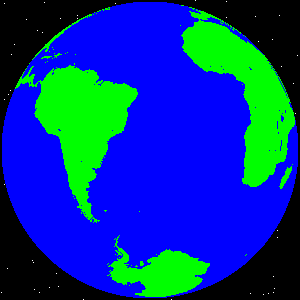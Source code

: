 @startuml Samples
xearth(300,300)
viewPositionType = Fixed
viewPosLat = -30
viewPosLong = -30
shadeP = false
gridP = false
@enduml